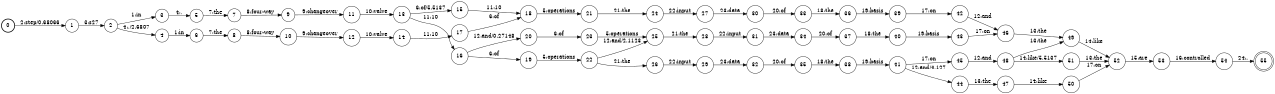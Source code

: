 digraph FST {
rankdir = LR;
size = "8.5,11";
label = "";
center = 1;
orientation = Portrait;
ranksep = "0.4";
nodesep = "0.25";
0 [label = "0", shape = circle, style = bold, fontsize = 14]
	0 -> 1 [label = "2:step/0.68066", fontsize = 14];
1 [label = "1", shape = circle, style = solid, fontsize = 14]
	1 -> 2 [label = "3:s27", fontsize = 14];
2 [label = "2", shape = circle, style = solid, fontsize = 14]
	2 -> 3 [label = "1:in", fontsize = 14];
	2 -> 4 [label = "4:,/2.6807", fontsize = 14];
3 [label = "3", shape = circle, style = solid, fontsize = 14]
	3 -> 5 [label = "4:,", fontsize = 14];
4 [label = "4", shape = circle, style = solid, fontsize = 14]
	4 -> 6 [label = "1:in", fontsize = 14];
5 [label = "5", shape = circle, style = solid, fontsize = 14]
	5 -> 7 [label = "7:the", fontsize = 14];
6 [label = "6", shape = circle, style = solid, fontsize = 14]
	6 -> 8 [label = "7:the", fontsize = 14];
7 [label = "7", shape = circle, style = solid, fontsize = 14]
	7 -> 9 [label = "8:four-way", fontsize = 14];
8 [label = "8", shape = circle, style = solid, fontsize = 14]
	8 -> 10 [label = "8:four-way", fontsize = 14];
9 [label = "9", shape = circle, style = solid, fontsize = 14]
	9 -> 11 [label = "9:changeover", fontsize = 14];
10 [label = "10", shape = circle, style = solid, fontsize = 14]
	10 -> 12 [label = "9:changeover", fontsize = 14];
11 [label = "11", shape = circle, style = solid, fontsize = 14]
	11 -> 13 [label = "10:valve", fontsize = 14];
12 [label = "12", shape = circle, style = solid, fontsize = 14]
	12 -> 14 [label = "10:valve", fontsize = 14];
13 [label = "13", shape = circle, style = solid, fontsize = 14]
	13 -> 15 [label = "6:of/5.5137", fontsize = 14];
	13 -> 16 [label = "11:10", fontsize = 14];
14 [label = "14", shape = circle, style = solid, fontsize = 14]
	14 -> 17 [label = "11:10", fontsize = 14];
15 [label = "15", shape = circle, style = solid, fontsize = 14]
	15 -> 18 [label = "11:10", fontsize = 14];
16 [label = "16", shape = circle, style = solid, fontsize = 14]
	16 -> 19 [label = "6:of", fontsize = 14];
	16 -> 20 [label = "12:and/0.27148", fontsize = 14];
17 [label = "17", shape = circle, style = solid, fontsize = 14]
	17 -> 18 [label = "6:of", fontsize = 14];
18 [label = "18", shape = circle, style = solid, fontsize = 14]
	18 -> 21 [label = "5:operations", fontsize = 14];
19 [label = "19", shape = circle, style = solid, fontsize = 14]
	19 -> 22 [label = "5:operations", fontsize = 14];
20 [label = "20", shape = circle, style = solid, fontsize = 14]
	20 -> 23 [label = "6:of", fontsize = 14];
21 [label = "21", shape = circle, style = solid, fontsize = 14]
	21 -> 24 [label = "21:the", fontsize = 14];
22 [label = "22", shape = circle, style = solid, fontsize = 14]
	22 -> 26 [label = "21:the", fontsize = 14];
	22 -> 25 [label = "12:and/2.1123", fontsize = 14];
23 [label = "23", shape = circle, style = solid, fontsize = 14]
	23 -> 25 [label = "5:operations", fontsize = 14];
24 [label = "24", shape = circle, style = solid, fontsize = 14]
	24 -> 27 [label = "22:input", fontsize = 14];
25 [label = "25", shape = circle, style = solid, fontsize = 14]
	25 -> 28 [label = "21:the", fontsize = 14];
26 [label = "26", shape = circle, style = solid, fontsize = 14]
	26 -> 29 [label = "22:input", fontsize = 14];
27 [label = "27", shape = circle, style = solid, fontsize = 14]
	27 -> 30 [label = "23:data", fontsize = 14];
28 [label = "28", shape = circle, style = solid, fontsize = 14]
	28 -> 31 [label = "22:input", fontsize = 14];
29 [label = "29", shape = circle, style = solid, fontsize = 14]
	29 -> 32 [label = "23:data", fontsize = 14];
30 [label = "30", shape = circle, style = solid, fontsize = 14]
	30 -> 33 [label = "20:of", fontsize = 14];
31 [label = "31", shape = circle, style = solid, fontsize = 14]
	31 -> 34 [label = "23:data", fontsize = 14];
32 [label = "32", shape = circle, style = solid, fontsize = 14]
	32 -> 35 [label = "20:of", fontsize = 14];
33 [label = "33", shape = circle, style = solid, fontsize = 14]
	33 -> 36 [label = "18:the", fontsize = 14];
34 [label = "34", shape = circle, style = solid, fontsize = 14]
	34 -> 37 [label = "20:of", fontsize = 14];
35 [label = "35", shape = circle, style = solid, fontsize = 14]
	35 -> 38 [label = "18:the", fontsize = 14];
36 [label = "36", shape = circle, style = solid, fontsize = 14]
	36 -> 39 [label = "19:basis", fontsize = 14];
37 [label = "37", shape = circle, style = solid, fontsize = 14]
	37 -> 40 [label = "18:the", fontsize = 14];
38 [label = "38", shape = circle, style = solid, fontsize = 14]
	38 -> 41 [label = "19:basis", fontsize = 14];
39 [label = "39", shape = circle, style = solid, fontsize = 14]
	39 -> 42 [label = "17:on", fontsize = 14];
40 [label = "40", shape = circle, style = solid, fontsize = 14]
	40 -> 43 [label = "19:basis", fontsize = 14];
41 [label = "41", shape = circle, style = solid, fontsize = 14]
	41 -> 44 [label = "12:and/4.127", fontsize = 14];
	41 -> 45 [label = "17:on", fontsize = 14];
42 [label = "42", shape = circle, style = solid, fontsize = 14]
	42 -> 46 [label = "12:and", fontsize = 14];
43 [label = "43", shape = circle, style = solid, fontsize = 14]
	43 -> 46 [label = "17:on", fontsize = 14];
44 [label = "44", shape = circle, style = solid, fontsize = 14]
	44 -> 47 [label = "13:the", fontsize = 14];
45 [label = "45", shape = circle, style = solid, fontsize = 14]
	45 -> 48 [label = "12:and", fontsize = 14];
46 [label = "46", shape = circle, style = solid, fontsize = 14]
	46 -> 49 [label = "13:the", fontsize = 14];
47 [label = "47", shape = circle, style = solid, fontsize = 14]
	47 -> 50 [label = "14:like", fontsize = 14];
48 [label = "48", shape = circle, style = solid, fontsize = 14]
	48 -> 49 [label = "13:the", fontsize = 14];
	48 -> 51 [label = "14:like/5.5137", fontsize = 14];
49 [label = "49", shape = circle, style = solid, fontsize = 14]
	49 -> 52 [label = "14:like", fontsize = 14];
50 [label = "50", shape = circle, style = solid, fontsize = 14]
	50 -> 52 [label = "17:on", fontsize = 14];
51 [label = "51", shape = circle, style = solid, fontsize = 14]
	51 -> 52 [label = "13:the", fontsize = 14];
52 [label = "52", shape = circle, style = solid, fontsize = 14]
	52 -> 53 [label = "15:are", fontsize = 14];
53 [label = "53", shape = circle, style = solid, fontsize = 14]
	53 -> 54 [label = "16:controlled", fontsize = 14];
54 [label = "54", shape = circle, style = solid, fontsize = 14]
	54 -> 55 [label = "24:.", fontsize = 14];
55 [label = "55", shape = doublecircle, style = solid, fontsize = 14]
}
